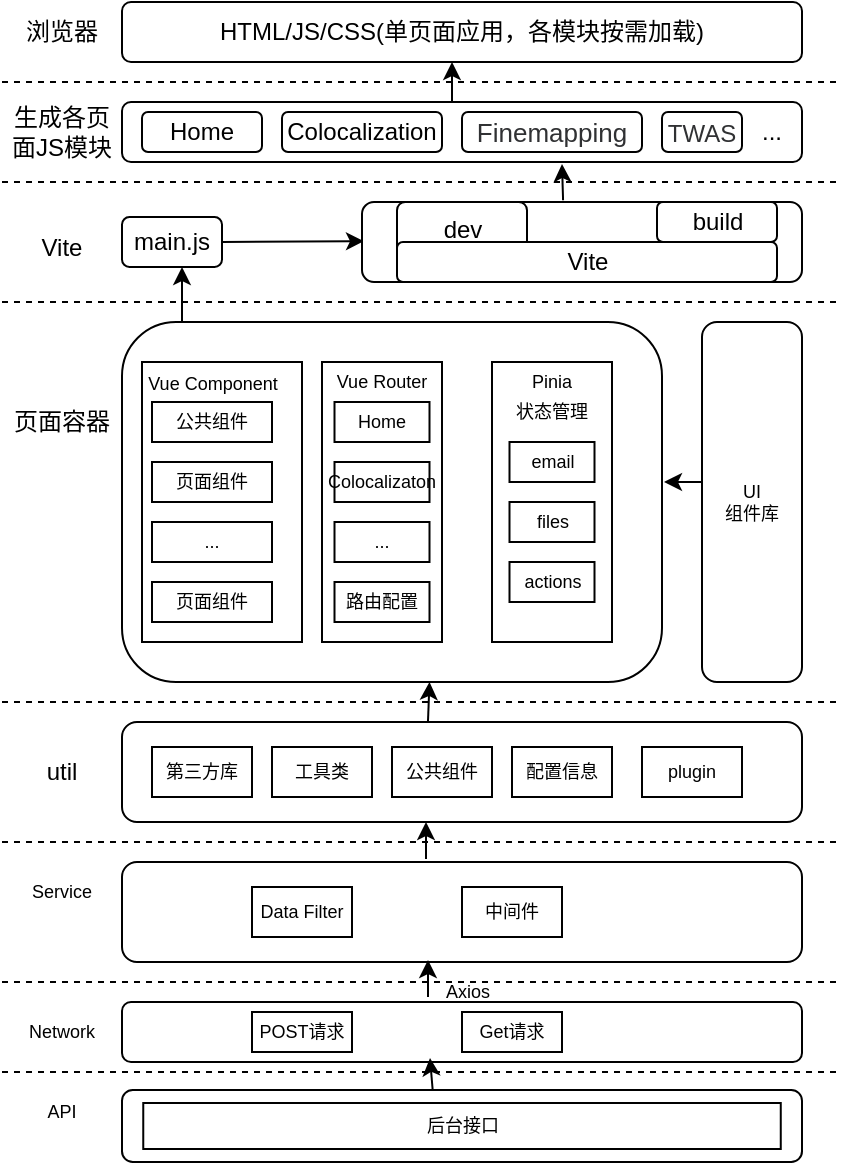 <mxfile>
    <diagram id="2GL_DJMp6nLppSpwsetA" name="第 1 页">
        <mxGraphModel dx="1106" dy="513" grid="1" gridSize="10" guides="1" tooltips="1" connect="1" arrows="1" fold="1" page="1" pageScale="1" pageWidth="827" pageHeight="1169" background="#ffffff" math="0" shadow="0">
            <root>
                <mxCell id="0"/>
                <mxCell id="1" parent="0"/>
                <mxCell id="2" value="" style="endArrow=none;dashed=1;html=1;strokeColor=#000000;" parent="1" edge="1">
                    <mxGeometry width="50" height="50" relative="1" as="geometry">
                        <mxPoint x="190" y="90" as="sourcePoint"/>
                        <mxPoint x="610" y="90" as="targetPoint"/>
                    </mxGeometry>
                </mxCell>
                <mxCell id="4" value="&lt;font color=&quot;#000000&quot;&gt;浏览器&lt;/font&gt;" style="text;html=1;strokeColor=none;fillColor=none;align=center;verticalAlign=middle;whiteSpace=wrap;rounded=0;" parent="1" vertex="1">
                    <mxGeometry x="190" y="50" width="60" height="30" as="geometry"/>
                </mxCell>
                <mxCell id="5" value="HTML/JS/CSS(单页面应用，各模块按需加载)" style="rounded=1;whiteSpace=wrap;html=1;fontColor=#000000;fillColor=#FFFFFF;strokeColor=#000000;" parent="1" vertex="1">
                    <mxGeometry x="250" y="50" width="340" height="30" as="geometry"/>
                </mxCell>
                <mxCell id="6" value="生成各页面JS模块" style="text;html=1;strokeColor=none;fillColor=none;align=center;verticalAlign=middle;whiteSpace=wrap;rounded=0;fontColor=#000000;" parent="1" vertex="1">
                    <mxGeometry x="190" y="100" width="60" height="30" as="geometry"/>
                </mxCell>
                <mxCell id="7" value="" style="rounded=1;whiteSpace=wrap;html=1;strokeColor=#000000;fontColor=#000000;fillColor=#FFFFFF;" parent="1" vertex="1">
                    <mxGeometry x="250" y="100" width="340" height="30" as="geometry"/>
                </mxCell>
                <mxCell id="8" value="Home" style="rounded=1;whiteSpace=wrap;html=1;strokeColor=#000000;fontColor=#000000;fillColor=#FFFFFF;" parent="1" vertex="1">
                    <mxGeometry x="260" y="105" width="60" height="20" as="geometry"/>
                </mxCell>
                <mxCell id="9" value="Colocalization" style="rounded=1;whiteSpace=wrap;html=1;strokeColor=#000000;fontColor=#000000;fillColor=#FFFFFF;" parent="1" vertex="1">
                    <mxGeometry x="330" y="105" width="80" height="20" as="geometry"/>
                </mxCell>
                <mxCell id="10" value="&lt;span style=&quot;color: rgb(48, 49, 51); font-family: &amp;quot;Trebuchet MS&amp;quot;, sans-serif; background-color: rgb(255, 255, 255);&quot;&gt;&lt;font style=&quot;font-size: 13px;&quot;&gt;Finemapping&lt;/font&gt;&lt;/span&gt;" style="rounded=1;whiteSpace=wrap;html=1;strokeColor=#000000;fontColor=#000000;fillColor=#FFFFFF;" parent="1" vertex="1">
                    <mxGeometry x="420" y="105" width="90" height="20" as="geometry"/>
                </mxCell>
                <mxCell id="11" value="&lt;span style=&quot;color: rgb(48, 49, 51); font-family: &amp;quot;Trebuchet MS&amp;quot;, sans-serif; background-color: rgb(255, 255, 255);&quot;&gt;&lt;font style=&quot;font-size: 12px;&quot;&gt;TWAS&lt;/font&gt;&lt;/span&gt;" style="rounded=1;whiteSpace=wrap;html=1;strokeColor=#000000;fontSize=13;fontColor=#000000;fillColor=#FFFFFF;" parent="1" vertex="1">
                    <mxGeometry x="520" y="105" width="40" height="20" as="geometry"/>
                </mxCell>
                <mxCell id="13" value="...&lt;br&gt;" style="text;html=1;strokeColor=none;fillColor=none;align=center;verticalAlign=middle;whiteSpace=wrap;rounded=0;fontSize=12;fontColor=#000000;" parent="1" vertex="1">
                    <mxGeometry x="560" y="105" width="30" height="20" as="geometry"/>
                </mxCell>
                <mxCell id="14" value="" style="endArrow=none;dashed=1;html=1;strokeColor=#000000;" parent="1" edge="1">
                    <mxGeometry width="50" height="50" relative="1" as="geometry">
                        <mxPoint x="190" y="140" as="sourcePoint"/>
                        <mxPoint x="610" y="140" as="targetPoint"/>
                    </mxGeometry>
                </mxCell>
                <mxCell id="15" value="Vite" style="text;html=1;strokeColor=none;fillColor=none;align=center;verticalAlign=middle;whiteSpace=wrap;rounded=0;fontSize=12;fontColor=#000000;" parent="1" vertex="1">
                    <mxGeometry x="190" y="157.5" width="60" height="30" as="geometry"/>
                </mxCell>
                <mxCell id="16" value="main.js" style="rounded=1;whiteSpace=wrap;html=1;strokeColor=#000000;fontSize=12;fontColor=#000000;fillColor=#FFFFFF;" parent="1" vertex="1">
                    <mxGeometry x="250" y="157.5" width="50" height="25" as="geometry"/>
                </mxCell>
                <mxCell id="17" value="" style="endArrow=classic;html=1;strokeColor=#000000;fontSize=12;fontColor=#000000;exitX=1;exitY=0.5;exitDx=0;exitDy=0;" parent="1" source="16" edge="1">
                    <mxGeometry width="50" height="50" relative="1" as="geometry">
                        <mxPoint x="310" y="169.58" as="sourcePoint"/>
                        <mxPoint x="371" y="169.58" as="targetPoint"/>
                    </mxGeometry>
                </mxCell>
                <mxCell id="18" value="" style="rounded=1;whiteSpace=wrap;html=1;strokeColor=#000000;fontSize=12;fontColor=#000000;fillColor=#FFFFFF;" parent="1" vertex="1">
                    <mxGeometry x="370" y="150" width="220" height="40" as="geometry"/>
                </mxCell>
                <mxCell id="19" value="dev" style="rounded=1;whiteSpace=wrap;html=1;strokeColor=#000000;fontSize=12;fontColor=#000000;fillColor=#FFFFFF;" parent="1" vertex="1">
                    <mxGeometry x="387.5" y="150" width="65" height="27.5" as="geometry"/>
                </mxCell>
                <mxCell id="20" value="build" style="rounded=1;whiteSpace=wrap;html=1;strokeColor=#000000;fontSize=12;fontColor=#000000;fillColor=#FFFFFF;" parent="1" vertex="1">
                    <mxGeometry x="517.5" y="150" width="60" height="20" as="geometry"/>
                </mxCell>
                <mxCell id="21" value="Vite" style="rounded=1;whiteSpace=wrap;html=1;strokeColor=#000000;fontSize=12;fontColor=#000000;fillColor=#FFFFFF;" parent="1" vertex="1">
                    <mxGeometry x="387.5" y="170" width="190" height="20" as="geometry"/>
                </mxCell>
                <mxCell id="22" value="" style="endArrow=classic;html=1;strokeColor=#000000;fontSize=12;fontColor=#000000;exitX=0.457;exitY=0.029;exitDx=0;exitDy=0;exitPerimeter=0;" parent="1" edge="1">
                    <mxGeometry width="50" height="50" relative="1" as="geometry">
                        <mxPoint x="470.54" y="149.16" as="sourcePoint"/>
                        <mxPoint x="470" y="131" as="targetPoint"/>
                    </mxGeometry>
                </mxCell>
                <mxCell id="23" value="" style="endArrow=none;dashed=1;html=1;strokeColor=#000000;" parent="1" edge="1">
                    <mxGeometry width="50" height="50" relative="1" as="geometry">
                        <mxPoint x="190" y="200" as="sourcePoint"/>
                        <mxPoint x="610" y="200" as="targetPoint"/>
                    </mxGeometry>
                </mxCell>
                <mxCell id="24" value="页面容器" style="text;html=1;strokeColor=none;fillColor=none;align=center;verticalAlign=middle;whiteSpace=wrap;rounded=0;fontSize=12;fontColor=#000000;" parent="1" vertex="1">
                    <mxGeometry x="190" y="245" width="60" height="30" as="geometry"/>
                </mxCell>
                <mxCell id="25" value="" style="rounded=1;whiteSpace=wrap;html=1;strokeColor=#000000;fontSize=12;fontColor=#000000;fillColor=#FFFFFF;" parent="1" vertex="1">
                    <mxGeometry x="250" y="210" width="270" height="180" as="geometry"/>
                </mxCell>
                <mxCell id="28" value="" style="rounded=0;whiteSpace=wrap;html=1;strokeColor=#000000;fontSize=12;fontColor=#000000;fillColor=#FFFFFF;" parent="1" vertex="1">
                    <mxGeometry x="260" y="230" width="80" height="140" as="geometry"/>
                </mxCell>
                <mxCell id="29" value="&lt;font style=&quot;font-size: 9px;&quot;&gt;Vue Component&lt;/font&gt;" style="text;html=1;strokeColor=none;fillColor=none;align=center;verticalAlign=middle;whiteSpace=wrap;rounded=0;fontSize=12;fontColor=#000000;" parent="1" vertex="1">
                    <mxGeometry x="237.5" y="225" width="115" height="30" as="geometry"/>
                </mxCell>
                <mxCell id="30" value="公共组件" style="rounded=0;whiteSpace=wrap;html=1;strokeColor=#000000;fontSize=9;fontColor=#000000;fillColor=#FFFFFF;" parent="1" vertex="1">
                    <mxGeometry x="265" y="250" width="60" height="20" as="geometry"/>
                </mxCell>
                <mxCell id="31" value="页面组件" style="rounded=0;whiteSpace=wrap;html=1;strokeColor=#000000;fontSize=9;fontColor=#000000;fillColor=#FFFFFF;" parent="1" vertex="1">
                    <mxGeometry x="265" y="280" width="60" height="20" as="geometry"/>
                </mxCell>
                <mxCell id="32" value="页面组件" style="rounded=0;whiteSpace=wrap;html=1;strokeColor=#000000;fontSize=9;fontColor=#000000;fillColor=#FFFFFF;" parent="1" vertex="1">
                    <mxGeometry x="265" y="340" width="60" height="20" as="geometry"/>
                </mxCell>
                <mxCell id="33" value="..." style="rounded=0;whiteSpace=wrap;html=1;strokeColor=#000000;fontSize=9;fontColor=#000000;fillColor=#FFFFFF;" parent="1" vertex="1">
                    <mxGeometry x="265" y="310" width="60" height="20" as="geometry"/>
                </mxCell>
                <mxCell id="34" value="" style="rounded=0;whiteSpace=wrap;html=1;strokeColor=#000000;fontSize=9;fontColor=#000000;fillColor=#FFFFFF;" parent="1" vertex="1">
                    <mxGeometry x="350" y="230" width="60" height="140" as="geometry"/>
                </mxCell>
                <mxCell id="35" value="Vue Router" style="text;html=1;strokeColor=none;fillColor=none;align=center;verticalAlign=middle;whiteSpace=wrap;rounded=0;fontSize=9;fontColor=#000000;" parent="1" vertex="1">
                    <mxGeometry x="350" y="225" width="60" height="30" as="geometry"/>
                </mxCell>
                <mxCell id="36" value="Home" style="rounded=0;whiteSpace=wrap;html=1;strokeColor=#000000;fontSize=9;fontColor=#000000;fillColor=#FFFFFF;" parent="1" vertex="1">
                    <mxGeometry x="356.25" y="250" width="47.5" height="20" as="geometry"/>
                </mxCell>
                <mxCell id="37" value="Colocalizaton" style="rounded=0;whiteSpace=wrap;html=1;strokeColor=#000000;fontSize=9;fontColor=#000000;fillColor=#FFFFFF;" parent="1" vertex="1">
                    <mxGeometry x="356.25" y="280" width="47.5" height="20" as="geometry"/>
                </mxCell>
                <mxCell id="38" value="路由配置" style="rounded=0;whiteSpace=wrap;html=1;strokeColor=#000000;fontSize=9;fontColor=#000000;fillColor=#FFFFFF;" parent="1" vertex="1">
                    <mxGeometry x="356.25" y="340" width="47.5" height="20" as="geometry"/>
                </mxCell>
                <mxCell id="39" value="..." style="rounded=0;whiteSpace=wrap;html=1;strokeColor=#000000;fontSize=9;fontColor=#000000;fillColor=#FFFFFF;" parent="1" vertex="1">
                    <mxGeometry x="356.25" y="310" width="47.5" height="20" as="geometry"/>
                </mxCell>
                <mxCell id="40" value="" style="rounded=0;whiteSpace=wrap;html=1;strokeColor=#000000;fontSize=9;fontColor=#000000;fillColor=#FFFFFF;" parent="1" vertex="1">
                    <mxGeometry x="435" y="230" width="60" height="140" as="geometry"/>
                </mxCell>
                <mxCell id="41" value="Pinia" style="text;html=1;strokeColor=none;fillColor=none;align=center;verticalAlign=middle;whiteSpace=wrap;rounded=0;fontSize=9;fontColor=#000000;" parent="1" vertex="1">
                    <mxGeometry x="435" y="225" width="60" height="30" as="geometry"/>
                </mxCell>
                <mxCell id="42" value="状态管理" style="text;html=1;strokeColor=none;fillColor=none;align=center;verticalAlign=middle;whiteSpace=wrap;rounded=0;fontSize=9;fontColor=#000000;" parent="1" vertex="1">
                    <mxGeometry x="435" y="240" width="60" height="30" as="geometry"/>
                </mxCell>
                <mxCell id="43" value="email" style="rounded=0;whiteSpace=wrap;html=1;strokeColor=#000000;fontSize=9;fontColor=#000000;fillColor=#FFFFFF;" parent="1" vertex="1">
                    <mxGeometry x="443.75" y="270" width="42.5" height="20" as="geometry"/>
                </mxCell>
                <mxCell id="45" value="files" style="rounded=0;whiteSpace=wrap;html=1;strokeColor=#000000;fontSize=9;fontColor=#000000;fillColor=#FFFFFF;" parent="1" vertex="1">
                    <mxGeometry x="443.75" y="300" width="42.5" height="20" as="geometry"/>
                </mxCell>
                <mxCell id="46" value="actions" style="rounded=0;whiteSpace=wrap;html=1;strokeColor=#000000;fontSize=9;fontColor=#000000;fillColor=#FFFFFF;" parent="1" vertex="1">
                    <mxGeometry x="443.75" y="330" width="42.5" height="20" as="geometry"/>
                </mxCell>
                <mxCell id="47" value="UI&lt;br&gt;组件库" style="rounded=1;whiteSpace=wrap;html=1;strokeColor=#000000;fontSize=9;fontColor=#000000;fillColor=#FFFFFF;" parent="1" vertex="1">
                    <mxGeometry x="540" y="210" width="50" height="180" as="geometry"/>
                </mxCell>
                <mxCell id="48" value="" style="endArrow=classic;html=1;strokeColor=#000000;fontSize=9;fontColor=#000000;" parent="1" edge="1">
                    <mxGeometry width="50" height="50" relative="1" as="geometry">
                        <mxPoint x="280" y="210" as="sourcePoint"/>
                        <mxPoint x="280" y="182.5" as="targetPoint"/>
                    </mxGeometry>
                </mxCell>
                <mxCell id="49" value="" style="endArrow=classic;html=1;strokeColor=#000000;fontSize=9;fontColor=#000000;" parent="1" edge="1">
                    <mxGeometry width="50" height="50" relative="1" as="geometry">
                        <mxPoint x="540" y="290" as="sourcePoint"/>
                        <mxPoint x="521" y="290" as="targetPoint"/>
                    </mxGeometry>
                </mxCell>
                <mxCell id="50" value="" style="endArrow=none;dashed=1;html=1;strokeColor=#000000;" parent="1" edge="1">
                    <mxGeometry width="50" height="50" relative="1" as="geometry">
                        <mxPoint x="190" y="400" as="sourcePoint"/>
                        <mxPoint x="610" y="400" as="targetPoint"/>
                    </mxGeometry>
                </mxCell>
                <mxCell id="52" value="util" style="text;html=1;strokeColor=none;fillColor=none;align=center;verticalAlign=middle;whiteSpace=wrap;rounded=0;fontSize=12;fontColor=#000000;" parent="1" vertex="1">
                    <mxGeometry x="190" y="420" width="60" height="30" as="geometry"/>
                </mxCell>
                <mxCell id="53" value="" style="rounded=1;whiteSpace=wrap;html=1;strokeColor=#000000;fontSize=9;fontColor=#000000;fillColor=#FFFFFF;" parent="1" vertex="1">
                    <mxGeometry x="250" y="410" width="340" height="50" as="geometry"/>
                </mxCell>
                <mxCell id="54" value="第三方库" style="rounded=0;whiteSpace=wrap;html=1;strokeColor=#000000;fontSize=9;fontColor=#000000;fillColor=#FFFFFF;" parent="1" vertex="1">
                    <mxGeometry x="265" y="422.5" width="50" height="25" as="geometry"/>
                </mxCell>
                <mxCell id="55" value="工具类&lt;span style=&quot;color: rgba(0, 0, 0, 0); font-family: monospace; font-size: 0px; text-align: start;&quot;&gt;%3CmxGraphModel%3E%3Croot%3E%3CmxCell%20id%3D%220%22%2F%3E%3CmxCell%20id%3D%221%22%20parent%3D%220%22%2F%3E%3CmxCell%20id%3D%222%22%20value%3D%22%E7%AC%AC%E4%B8%89%E6%96%B9%E5%BA%93%22%20style%3D%22rounded%3D0%3BwhiteSpace%3Dwrap%3Bhtml%3D1%3BstrokeColor%3D%23000000%3BfontSize%3D9%3BfontColor%3D%23000000%3BfillColor%3D%23FFFFFF%3B%22%20vertex%3D%221%22%20parent%3D%221%22%3E%3CmxGeometry%20x%3D%22265%22%20y%3D%22422.5%22%20width%3D%2250%22%20height%3D%2225%22%20as%3D%22geometry%22%2F%3E%3C%2FmxCell%3E%3C%2Froot%3E%3C%2FmxGraphModel%3E&lt;/span&gt;" style="rounded=0;whiteSpace=wrap;html=1;strokeColor=#000000;fontSize=9;fontColor=#000000;fillColor=#FFFFFF;" parent="1" vertex="1">
                    <mxGeometry x="325" y="422.5" width="50" height="25" as="geometry"/>
                </mxCell>
                <mxCell id="56" value="公共组件" style="rounded=0;whiteSpace=wrap;html=1;strokeColor=#000000;fontSize=9;fontColor=#000000;fillColor=#FFFFFF;" parent="1" vertex="1">
                    <mxGeometry x="385" y="422.5" width="50" height="25" as="geometry"/>
                </mxCell>
                <mxCell id="57" value="配置信息" style="rounded=0;whiteSpace=wrap;html=1;strokeColor=#000000;fontSize=9;fontColor=#000000;fillColor=#FFFFFF;" parent="1" vertex="1">
                    <mxGeometry x="445" y="422.5" width="50" height="25" as="geometry"/>
                </mxCell>
                <mxCell id="58" value="plugin" style="rounded=0;whiteSpace=wrap;html=1;strokeColor=#000000;fontSize=9;fontColor=#000000;fillColor=#FFFFFF;" parent="1" vertex="1">
                    <mxGeometry x="510" y="422.5" width="50" height="25" as="geometry"/>
                </mxCell>
                <mxCell id="59" value="" style="endArrow=none;dashed=1;html=1;strokeColor=#000000;" parent="1" edge="1">
                    <mxGeometry width="50" height="50" relative="1" as="geometry">
                        <mxPoint x="190" y="470" as="sourcePoint"/>
                        <mxPoint x="610" y="470" as="targetPoint"/>
                    </mxGeometry>
                </mxCell>
                <mxCell id="60" value="Service" style="text;html=1;strokeColor=none;fillColor=none;align=center;verticalAlign=middle;whiteSpace=wrap;rounded=0;fontSize=9;fontColor=#000000;" parent="1" vertex="1">
                    <mxGeometry x="190" y="480" width="60" height="30" as="geometry"/>
                </mxCell>
                <mxCell id="61" value="" style="rounded=1;whiteSpace=wrap;html=1;strokeColor=#000000;fontSize=9;fontColor=#000000;fillColor=#FFFFFF;" parent="1" vertex="1">
                    <mxGeometry x="250" y="480" width="340" height="50" as="geometry"/>
                </mxCell>
                <mxCell id="62" value="Data Filter" style="rounded=0;whiteSpace=wrap;html=1;strokeColor=#000000;fontSize=9;fontColor=#000000;fillColor=#FFFFFF;" parent="1" vertex="1">
                    <mxGeometry x="315" y="492.5" width="50" height="25" as="geometry"/>
                </mxCell>
                <mxCell id="63" value="中间件" style="rounded=0;whiteSpace=wrap;html=1;strokeColor=#000000;fontSize=9;fontColor=#000000;fillColor=#FFFFFF;" parent="1" vertex="1">
                    <mxGeometry x="420" y="492.5" width="50" height="25" as="geometry"/>
                </mxCell>
                <mxCell id="67" value="" style="endArrow=none;dashed=1;html=1;strokeColor=#000000;" parent="1" edge="1">
                    <mxGeometry width="50" height="50" relative="1" as="geometry">
                        <mxPoint x="190" y="540" as="sourcePoint"/>
                        <mxPoint x="610" y="540" as="targetPoint"/>
                    </mxGeometry>
                </mxCell>
                <mxCell id="68" value="" style="endArrow=classic;html=1;strokeColor=#000000;fontSize=9;fontColor=#000000;exitX=0.45;exitY=-0.01;exitDx=0;exitDy=0;exitPerimeter=0;" parent="1" source="53" edge="1">
                    <mxGeometry width="50" height="50" relative="1" as="geometry">
                        <mxPoint x="403.75" y="430" as="sourcePoint"/>
                        <mxPoint x="403.75" y="390" as="targetPoint"/>
                    </mxGeometry>
                </mxCell>
                <mxCell id="71" value="" style="endArrow=classic;html=1;strokeColor=#000000;fontSize=9;fontColor=#000000;exitX=0.45;exitY=-0.01;exitDx=0;exitDy=0;exitPerimeter=0;" parent="1" edge="1">
                    <mxGeometry width="50" height="50" relative="1" as="geometry">
                        <mxPoint x="402.0" y="478.5" as="sourcePoint"/>
                        <mxPoint x="402" y="460" as="targetPoint"/>
                    </mxGeometry>
                </mxCell>
                <mxCell id="73" value="Network" style="text;html=1;strokeColor=none;fillColor=none;align=center;verticalAlign=middle;whiteSpace=wrap;rounded=0;fontSize=9;fontColor=#000000;" parent="1" vertex="1">
                    <mxGeometry x="190" y="550" width="60" height="30" as="geometry"/>
                </mxCell>
                <mxCell id="74" value="" style="rounded=1;whiteSpace=wrap;html=1;strokeColor=#000000;fontSize=9;fontColor=#000000;fillColor=#FFFFFF;" parent="1" vertex="1">
                    <mxGeometry x="250" y="550" width="340" height="30" as="geometry"/>
                </mxCell>
                <mxCell id="75" value="POST请求" style="rounded=0;whiteSpace=wrap;html=1;strokeColor=#000000;fontSize=9;fontColor=#000000;fillColor=#FFFFFF;" parent="1" vertex="1">
                    <mxGeometry x="315" y="555" width="50" height="20" as="geometry"/>
                </mxCell>
                <mxCell id="76" value="Get请求" style="rounded=0;whiteSpace=wrap;html=1;strokeColor=#000000;fontSize=9;fontColor=#000000;fillColor=#FFFFFF;" parent="1" vertex="1">
                    <mxGeometry x="420" y="555" width="50" height="20" as="geometry"/>
                </mxCell>
                <mxCell id="77" value="" style="endArrow=classic;html=1;strokeColor=#000000;fontSize=9;fontColor=#000000;exitX=0.45;exitY=-0.01;exitDx=0;exitDy=0;exitPerimeter=0;" parent="1" edge="1">
                    <mxGeometry width="50" height="50" relative="1" as="geometry">
                        <mxPoint x="403.0" y="547.5" as="sourcePoint"/>
                        <mxPoint x="403" y="529" as="targetPoint"/>
                    </mxGeometry>
                </mxCell>
                <mxCell id="78" value="Axios" style="text;html=1;strokeColor=none;fillColor=none;align=center;verticalAlign=middle;whiteSpace=wrap;rounded=0;fontSize=9;fontColor=#000000;" parent="1" vertex="1">
                    <mxGeometry x="392.5" y="530" width="60" height="30" as="geometry"/>
                </mxCell>
                <mxCell id="79" value="" style="endArrow=none;dashed=1;html=1;strokeColor=#000000;" parent="1" edge="1">
                    <mxGeometry width="50" height="50" relative="1" as="geometry">
                        <mxPoint x="190" y="585" as="sourcePoint"/>
                        <mxPoint x="610" y="585" as="targetPoint"/>
                    </mxGeometry>
                </mxCell>
                <mxCell id="81" value="API" style="text;html=1;strokeColor=none;fillColor=none;align=center;verticalAlign=middle;whiteSpace=wrap;rounded=0;fontSize=9;fontColor=#000000;" parent="1" vertex="1">
                    <mxGeometry x="190" y="590" width="60" height="30" as="geometry"/>
                </mxCell>
                <mxCell id="82" value="" style="rounded=1;whiteSpace=wrap;html=1;strokeColor=#000000;fontSize=9;fontColor=#000000;fillColor=#FFFFFF;" parent="1" vertex="1">
                    <mxGeometry x="250" y="594" width="340" height="36" as="geometry"/>
                </mxCell>
                <mxCell id="83" value="后台接口" style="rounded=0;whiteSpace=wrap;html=1;strokeColor=#000000;fontSize=9;fontColor=#000000;fillColor=#FFFFFF;" parent="1" vertex="1">
                    <mxGeometry x="260.63" y="600.5" width="318.75" height="23" as="geometry"/>
                </mxCell>
                <mxCell id="84" value="" style="endArrow=classic;html=1;strokeColor=#000000;fontSize=9;fontColor=#000000;exitX=0.457;exitY=0.014;exitDx=0;exitDy=0;exitPerimeter=0;" parent="1" source="82" edge="1">
                    <mxGeometry width="50" height="50" relative="1" as="geometry">
                        <mxPoint x="404.0" y="596.5" as="sourcePoint"/>
                        <mxPoint x="404" y="578" as="targetPoint"/>
                    </mxGeometry>
                </mxCell>
                <mxCell id="85" value="" style="endArrow=classic;html=1;strokeColor=#000000;" edge="1" parent="1">
                    <mxGeometry width="50" height="50" relative="1" as="geometry">
                        <mxPoint x="415" y="100" as="sourcePoint"/>
                        <mxPoint x="415" y="80" as="targetPoint"/>
                    </mxGeometry>
                </mxCell>
            </root>
        </mxGraphModel>
    </diagram>
</mxfile>